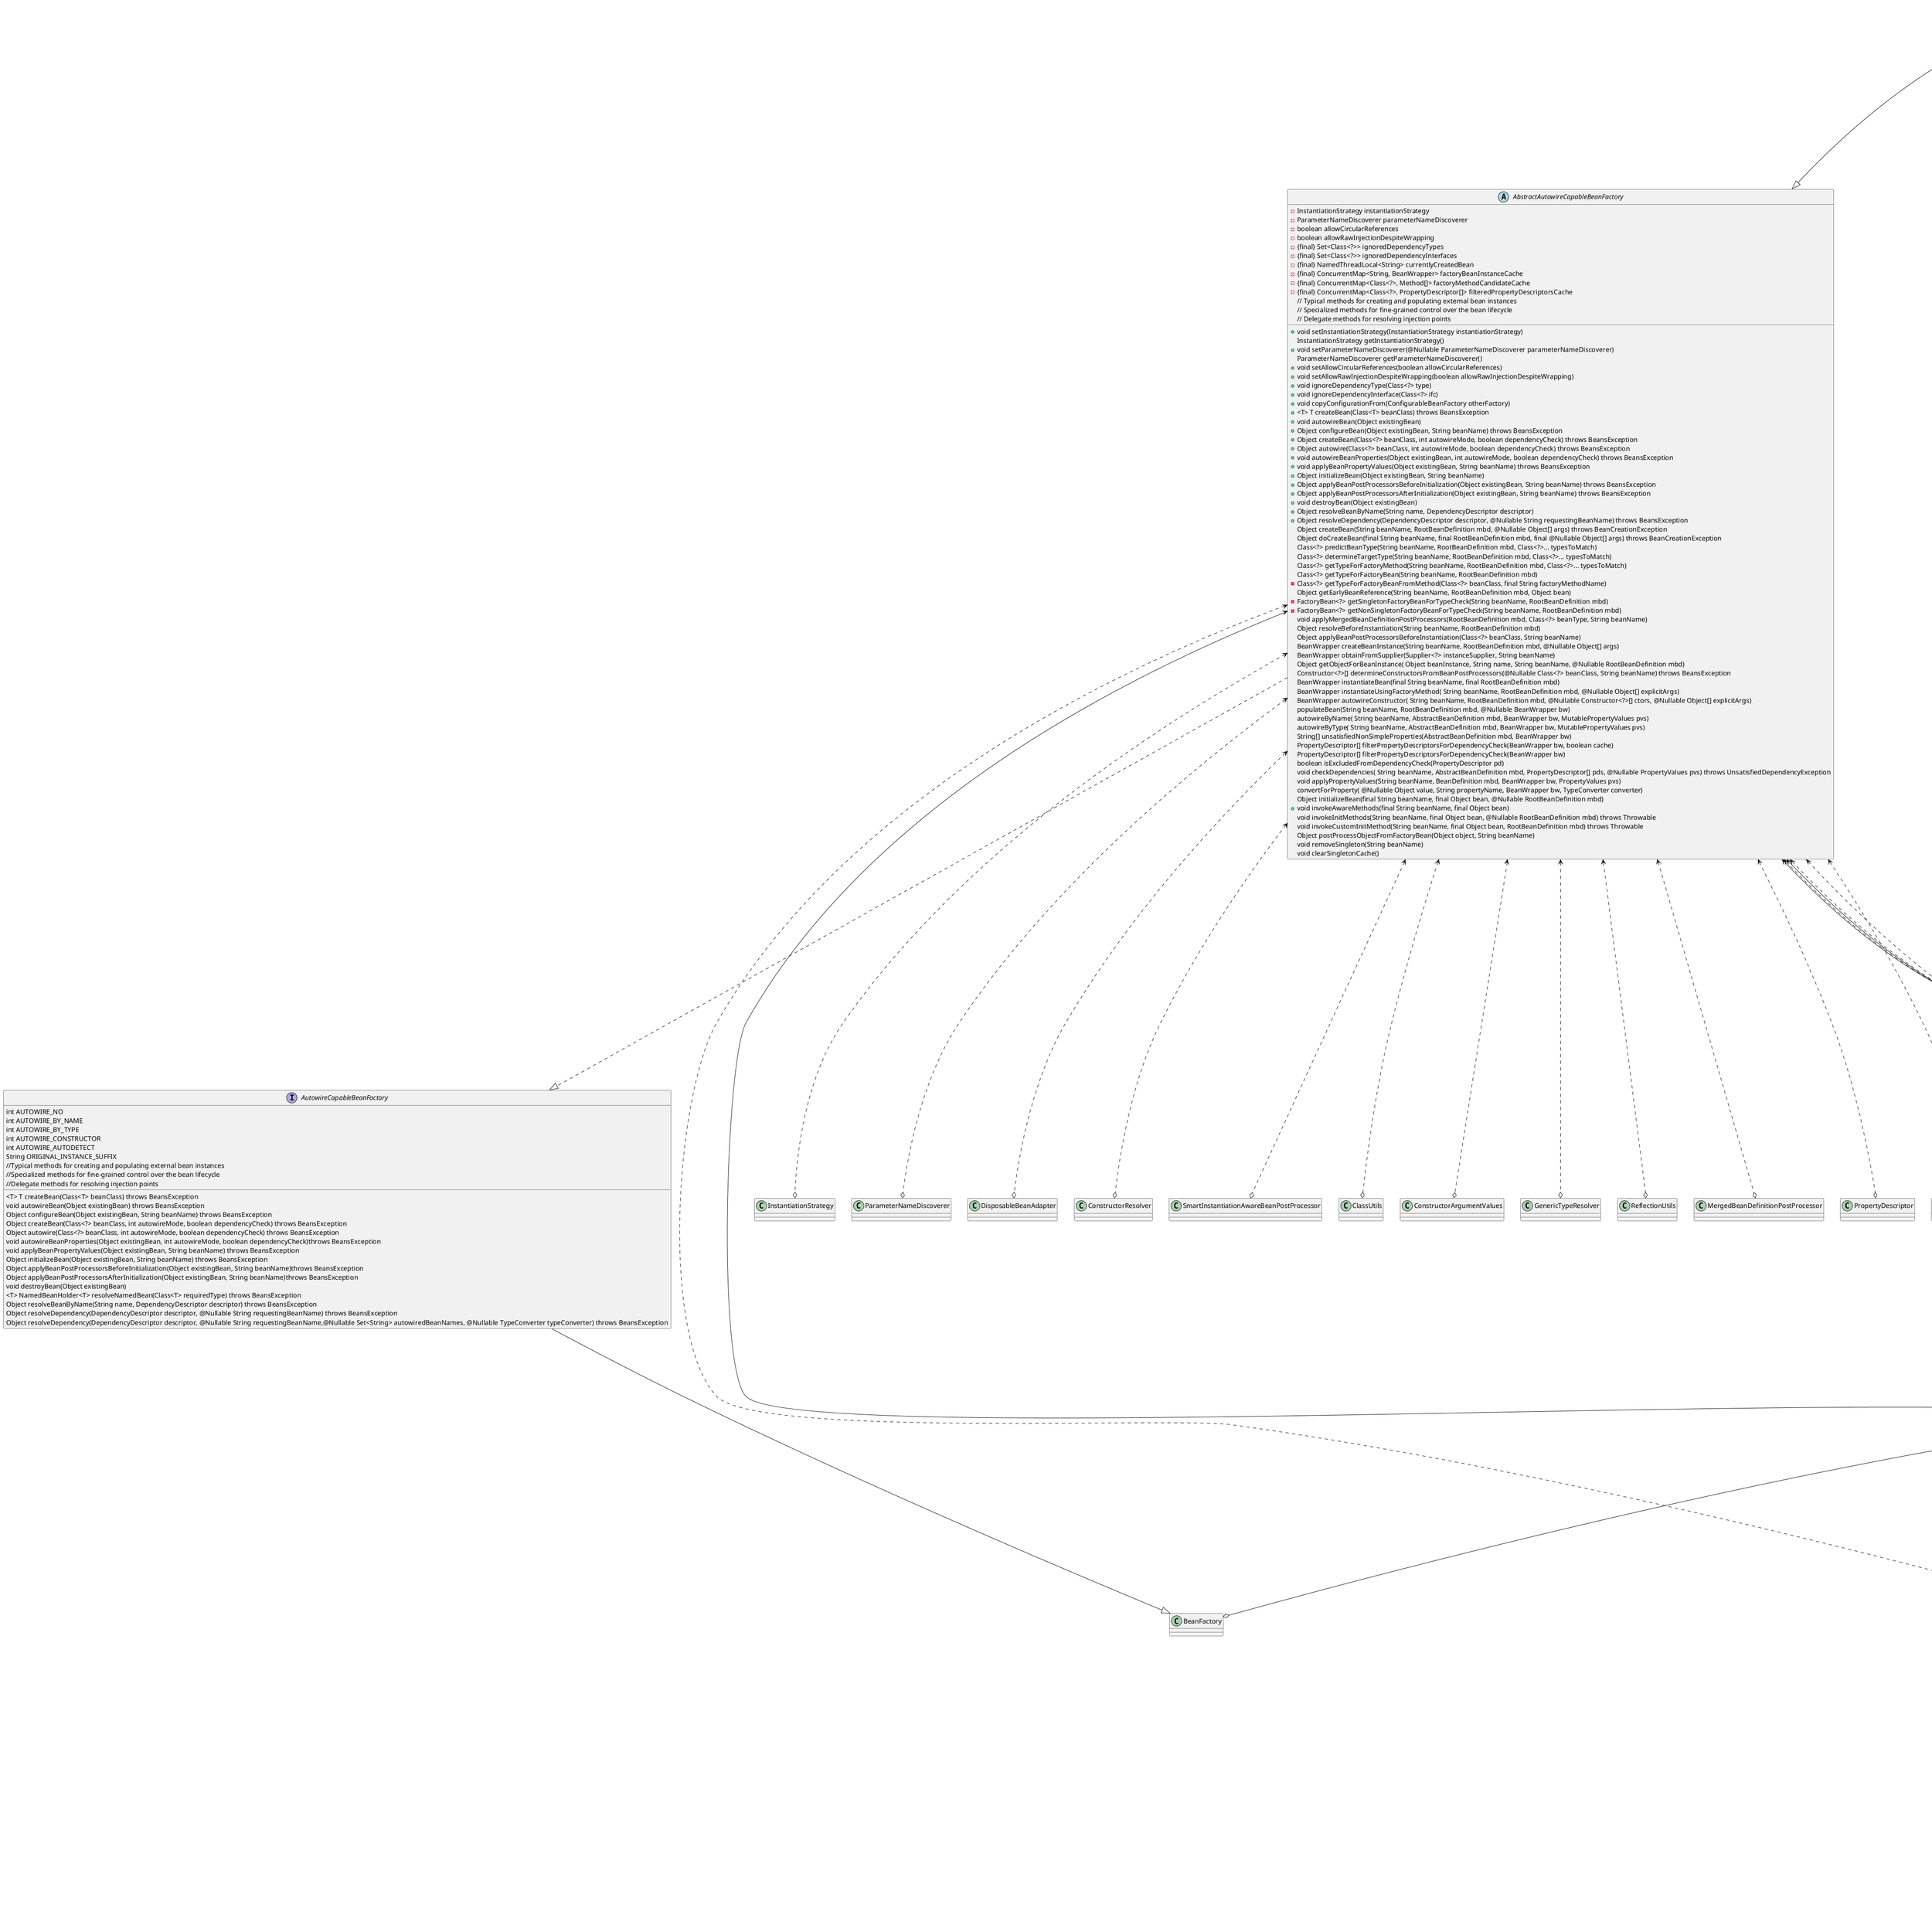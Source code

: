 @startuml
class DefaultListableBeanFactory{
}
class SimpleAliasRegistry{
    -{final} Map<String, String> aliasMap = new ConcurrentHashMap<>(16)
     +void registerAlias(String name, String alias)
     + boolean hasAlias(String name, String alias)
     + void removeAlias(String alias)
     + boolean isAlias(String name)
     + String[] getAliases(String name)
     + void resolveAliases(StringValueResolver valueResolver)
     + String canonicalName(String name)
       boolean allowAliasOverriding()
       void checkForAliasCircle(String name, String alias)
     - void retrieveAliases(String name, List<String> result)
}
class DefaultSingletonBeanRegistry{
   -{final}  Map<String, Object> singletonObjects
   -{final}  Map<String, ObjectFactory<?>> singletonFactories
   -{final}  Map<String, Object> earlySingletonObjects
   -{final}  Set<String> registeredSingletons
   -{final}  Set<String> singletonsCurrentlyInCreation
   -{final}  Set<String> inCreationCheckExclusions
   -{final}  Set<Exception> suppressedExceptions
   -{final}  boolean singletonsCurrentlyInDestruction
   -{final}  Map<String, Object> disposableBeans
   -{final}  Map<String, Set<String>> containedBeanMap
   -{final}  Map<String, Set<String>> dependentBeanMap
   -{final}  Map<String, Set<String>> dependenciesForBeanMap
   + void registerSingleton(String beanName, Object singletonObject) throws IllegalStateException
   + Object getSingleton(String beanName)
   + boolean containsSingleton(String beanName)
   + void setCurrentlyInCreation(String beanName, boolean inCreation)
   + boolean isCurrentlyInCreation(String beanName)
   + boolean isSingletonCurrentlyInCreation(String beanName)
   + void registerDisposableBean(String beanName, DisposableBean bean)
   + void registerContainedBean(String containedBeanName, String containingBeanName)
   + void registerDependentBean(String beanName, String dependentBeanName)
   + String[] getDependentBeans(String beanName)
   + String[] getDependenciesForBean(String beanName)
   + void destroySingletons()
   + void destroySingleton(String beanName)
   + {final}   Object getSingletonMutex()
     void addSingleton(String beanName, Object singletonObject)
     void addSingletonFactory(String beanName, ObjectFactory<?> singletonFactory)
     Object getSingleton(String beanName, boolean allowEarlyReference)
     Object getSingleton(String beanName, ObjectFactory<?> singletonFactory)
     void onSuppressedException(Exception ex)
     void removeSingleton(String beanName)
     String[] getSingletonNames()
     int getSingletonCount()
     boolean isActuallyInCreation(String beanName)
     void beforeSingletonCreation(String beanName)
     void afterSingletonCreation(String beanName)
     boolean isDependent(String beanName, String dependentBeanName)
     boolean hasDependentBean(String beanName)
     void clearSingletonCache()
     void destroyBean(String beanName, @Nullable DisposableBean bean)
   - boolean isDependent(String beanName, String dependentBeanName, @Nullable Set<String> alreadySeen)
}
abstract class FactoryBeanRegistrySupport{
    -{final} Map<String, Object> factoryBeanObjectCache
    Class<?> getTypeForFactoryBean(final FactoryBean<?> factoryBean)
    Object getCachedObjectForFactoryBean(String beanName)
    Object getObjectFromFactoryBean(FactoryBean<?> factory, String beanName, boolean shouldPostProcess)
    Object doGetObjectFromFactoryBean(final FactoryBean<?> factory, final String beanName) throws BeanCreationException
    Object postProcessObjectFromFactoryBean(Object object, String beanName) throws BeansException
    FactoryBean<?> getFactoryBean(String beanName, Object beanInstance) throws BeansException
    void removeSingleton(String beanName)
    void clearSingletonCache()
    AccessControlContext getAccessControlContext()
}
abstract class AbstractAutowireCapableBeanFactory{
    - InstantiationStrategy instantiationStrategy
    - ParameterNameDiscoverer parameterNameDiscoverer
    - boolean allowCircularReferences
    - boolean allowRawInjectionDespiteWrapping
    - {final} Set<Class<?>> ignoredDependencyTypes
    - {final} Set<Class<?>> ignoredDependencyInterfaces
    - {final} NamedThreadLocal<String> currentlyCreatedBean
    - {final} ConcurrentMap<String, BeanWrapper> factoryBeanInstanceCache
    - {final} ConcurrentMap<Class<?>, Method[]> factoryMethodCandidateCache
    - {final} ConcurrentMap<Class<?>, PropertyDescriptor[]> filteredPropertyDescriptorsCache
    + void setInstantiationStrategy(InstantiationStrategy instantiationStrategy)
      InstantiationStrategy getInstantiationStrategy()
    + void setParameterNameDiscoverer(@Nullable ParameterNameDiscoverer parameterNameDiscoverer)
      ParameterNameDiscoverer getParameterNameDiscoverer()
    + void setAllowCircularReferences(boolean allowCircularReferences)
    + void setAllowRawInjectionDespiteWrapping(boolean allowRawInjectionDespiteWrapping)
    + void ignoreDependencyType(Class<?> type)
    + void ignoreDependencyInterface(Class<?> ifc)
    + void copyConfigurationFrom(ConfigurableBeanFactory otherFactory)
 	// Typical methods for creating and populating external bean instances
    +  <T> T createBean(Class<T> beanClass) throws BeansException
    + void autowireBean(Object existingBean)
    + Object configureBean(Object existingBean, String beanName) throws BeansException
	// Specialized methods for fine-grained control over the bean lifecycle
    + Object createBean(Class<?> beanClass, int autowireMode, boolean dependencyCheck) throws BeansException
    + Object autowire(Class<?> beanClass, int autowireMode, boolean dependencyCheck) throws BeansException
    + void autowireBeanProperties(Object existingBean, int autowireMode, boolean dependencyCheck) throws BeansException
    + void applyBeanPropertyValues(Object existingBean, String beanName) throws BeansException
    + Object initializeBean(Object existingBean, String beanName)
    + Object applyBeanPostProcessorsBeforeInitialization(Object existingBean, String beanName) throws BeansException
    + Object applyBeanPostProcessorsAfterInitialization(Object existingBean, String beanName) throws BeansException
    + void destroyBean(Object existingBean)
    // Delegate methods for resolving injection points
    + Object resolveBeanByName(String name, DependencyDescriptor descriptor)
    + Object resolveDependency(DependencyDescriptor descriptor, @Nullable String requestingBeanName) throws BeansException
      Object createBean(String beanName, RootBeanDefinition mbd, @Nullable Object[] args) throws BeanCreationException
      Object doCreateBean(final String beanName, final RootBeanDefinition mbd, final @Nullable Object[] args) throws BeanCreationException
      Class<?> predictBeanType(String beanName, RootBeanDefinition mbd, Class<?>... typesToMatch)
      Class<?> determineTargetType(String beanName, RootBeanDefinition mbd, Class<?>... typesToMatch)
      Class<?> getTypeForFactoryMethod(String beanName, RootBeanDefinition mbd, Class<?>... typesToMatch)
      Class<?> getTypeForFactoryBean(String beanName, RootBeanDefinition mbd)
    - Class<?> getTypeForFactoryBeanFromMethod(Class<?> beanClass, final String factoryMethodName)
      Object getEarlyBeanReference(String beanName, RootBeanDefinition mbd, Object bean)
    - FactoryBean<?> getSingletonFactoryBeanForTypeCheck(String beanName, RootBeanDefinition mbd)
    - FactoryBean<?> getNonSingletonFactoryBeanForTypeCheck(String beanName, RootBeanDefinition mbd)
      void applyMergedBeanDefinitionPostProcessors(RootBeanDefinition mbd, Class<?> beanType, String beanName)
      Object resolveBeforeInstantiation(String beanName, RootBeanDefinition mbd)
      Object applyBeanPostProcessorsBeforeInstantiation(Class<?> beanClass, String beanName)
      BeanWrapper createBeanInstance(String beanName, RootBeanDefinition mbd, @Nullable Object[] args)
      BeanWrapper obtainFromSupplier(Supplier<?> instanceSupplier, String beanName)
      Object getObjectForBeanInstance( Object beanInstance, String name, String beanName, @Nullable RootBeanDefinition mbd)
      Constructor<?>[] determineConstructorsFromBeanPostProcessors(@Nullable Class<?> beanClass, String beanName) throws BeansException
      BeanWrapper instantiateBean(final String beanName, final RootBeanDefinition mbd)
      BeanWrapper instantiateUsingFactoryMethod( String beanName, RootBeanDefinition mbd, @Nullable Object[] explicitArgs)
      BeanWrapper autowireConstructor( String beanName, RootBeanDefinition mbd, @Nullable Constructor<?>[] ctors, @Nullable Object[] explicitArgs)
      populateBean(String beanName, RootBeanDefinition mbd, @Nullable BeanWrapper bw)
      autowireByName( String beanName, AbstractBeanDefinition mbd, BeanWrapper bw, MutablePropertyValues pvs)
      autowireByType( String beanName, AbstractBeanDefinition mbd, BeanWrapper bw, MutablePropertyValues pvs)
      String[] unsatisfiedNonSimpleProperties(AbstractBeanDefinition mbd, BeanWrapper bw)
      PropertyDescriptor[] filterPropertyDescriptorsForDependencyCheck(BeanWrapper bw, boolean cache)
      PropertyDescriptor[] filterPropertyDescriptorsForDependencyCheck(BeanWrapper bw)
      boolean isExcludedFromDependencyCheck(PropertyDescriptor pd)
      void checkDependencies( String beanName, AbstractBeanDefinition mbd, PropertyDescriptor[] pds, @Nullable PropertyValues pvs) throws UnsatisfiedDependencyException
      void applyPropertyValues(String beanName, BeanDefinition mbd, BeanWrapper bw, PropertyValues pvs)
      convertForProperty( @Nullable Object value, String propertyName, BeanWrapper bw, TypeConverter converter)
      Object initializeBean(final String beanName, final Object bean, @Nullable RootBeanDefinition mbd)
    + void invokeAwareMethods(final String beanName, final Object bean)
      void invokeInitMethods(String beanName, final Object bean, @Nullable RootBeanDefinition mbd) throws Throwable
      void invokeCustomInitMethod(String beanName, final Object bean, RootBeanDefinition mbd) throws Throwable
      Object postProcessObjectFromFactoryBean(Object object, String beanName)
      void removeSingleton(String beanName)
      void clearSingletonCache()

}
abstract class AbstractBeanFactory{
    - BeanFactory parentBeanFactory
    - ClassLoader beanClassLoader
    - ClassLoader tempClassLoader
    - boolean cacheBeanMetadata
    - BeanExpressionResolver beanExpressionResolver
    - ConversionService conversionService
    - {final} Set<PropertyEditorRegistrar> propertyEditorRegistrars
    - {final}  Map<Class<?>, Class<? extends PropertyEditor>> customEditors
    - TypeConverter typeConverter
    - List<StringValueResolver> embeddedValueResolvers
    - List<BeanPostProcessor> beanPostProcessors
    - {volatile} boolean hasInstantiationAwareBeanPostProcessors
    - {volatile} boolean hasDestructionAwareBeanPostProcessors
    - {final} Map<String, Scope> scopes
    - SecurityContextProvider securityContextProvider
    - {final} Map<String, RootBeanDefinition> mergedBeanDefinitions
    - {final} Set<String> alreadyCreated
    - {final} ThreadLocal<Object> prototypesCurrentlyInCreation
    + Object getBean(String name) throws BeansException
    + <T> T getBean(String name, Class<T> requiredType) throws BeansException
    + Object getBean(String name, Object... args) throws BeansException
    + <T> T getBean(String name, @Nullable Class<T> requiredType, @Nullable Object... args) throws BeansException
      <T> T doGetBean(final String name, @Nullable final Class<T> requiredType,@Nullable final Object[] args, boolean typeCheckOnly) throws BeansException
    + boolean containsBean(String name)
    + boolean isSingleton(String name) throws NoSuchBeanDefinitionException
    + boolean isPrototype(String name) throws NoSuchBeanDefinitionException
    + boolean isTypeMatch(String name, ResolvableType typeToMatch) throws NoSuchBeanDefinitionException
    + boolean isTypeMatch(String name, Class<?> typeToMatch) throws NoSuchBeanDefinitionException
    + Class<?> getType(String name) throws NoSuchBeanDefinitionException
    + String[] getAliases(String name)
    + BeanFactory getParentBeanFactory()
    + boolean containsLocalBean(String name)
    + void setParentBeanFactory(@Nullable BeanFactory parentBeanFactory)
    + void setBeanClassLoader(@Nullable ClassLoader beanClassLoader)
    + ClassLoader getBeanClassLoader()
    + void setTempClassLoader(@Nullable ClassLoader tempClassLoader)
    + ClassLoader getTempClassLoader()
    + void setCacheBeanMetadata(boolean cacheBeanMetadata)
    + boolean isCacheBeanMetadata()
    + void setBeanExpressionResolver(@Nullable BeanExpressionResolver resolver)
    + BeanExpressionResolver getBeanExpressionResolver()
    + void setConversionService(@Nullable ConversionService conversionService)
    + ConversionService getConversionService()
    + void addPropertyEditorRegistrar(PropertyEditorRegistrar registrar)
    + Set<PropertyEditorRegistrar> getPropertyEditorRegistrars()
    + void registerCustomEditor(Class<?> requiredType, Class<? extends PropertyEditor> propertyEditorClass)
    + void copyRegisteredEditorsTo(PropertyEditorRegistry registry)
    + Map<Class<?>, Class<? extends PropertyEditor>> getCustomEditors()
    + void setTypeConverter(TypeConverter typeConverter)
      TypeConverter getCustomTypeConverter()
    + TypeConverter getTypeConverter()
    + void addEmbeddedValueResolver(StringValueResolver valueResolver)
    + boolean hasEmbeddedValueResolver()
    + String resolveEmbeddedValue(@Nullable String value)
    + void addBeanPostProcessor(BeanPostProcessor beanPostProcessor)
    + int getBeanPostProcessorCount()
      List<BeanPostProcessor> getBeanPostProcessors()
      boolean hasInstantiationAwareBeanPostProcessors()
      boolean hasDestructionAwareBeanPostProcessors()
    + void registerScope(String scopeName, Scope scope)
    + String[] getRegisteredScopeNames()
    + Scope getRegisteredScope(String scopeName)
    + void setSecurityContextProvider(SecurityContextProvider securityProvider)
    + AccessControlContext getAccessControlContext()
    + void copyConfigurationFrom(ConfigurableBeanFactory otherFactory)
    + BeanDefinition getMergedBeanDefinition(String name) throws BeansException
      boolean isFactoryBean(String name) throws NoSuchBeanDefinitionException
      boolean isActuallyInCreation(String beanName
      boolean isPrototypeCurrentlyInCreation(String beanName)
      void beforePrototypeCreation(String beanName)
      void afterPrototypeCreation(String beanName)
    + void destroyBean(String beanName, Object beanInstance)
      void destroyBean(String beanName, Object bean, RootBeanDefinition mbd)
    + void destroyScopedBean(String beanName)
      String transformedBeanName(String name)
      String originalBeanName(String name)
      void initBeanWrapper(BeanWrapper bw)
      void registerCustomEditors(PropertyEditorRegistry registry)
      RootBeanDefinition getMergedLocalBeanDefinition(String beanName) throws BeansException
      RootBeanDefinition getMergedBeanDefinition(String beanName, BeanDefinition bd) throws BeanDefinitionStoreException
      RootBeanDefinition getMergedBeanDefinition(String beanName, BeanDefinition bd, @Nullable BeanDefinition containingBd) throws BeanDefinitionStoreException
      void checkMergedBeanDefinition(RootBeanDefinition mbd, String beanName, @Nullable Object[] args) throws BeanDefinitionStoreException
      void clearMergedBeanDefinition(String beanName)
      void clearMetadataCache()
      Class<?> resolveBeanClass(final RootBeanDefinition mbd, String beanName, final Class<?>... typesToMatch) throws CannotLoadBeanClassException
      Class<?> doResolveBeanClass(RootBeanDefinition mbd, Class<?>... typesToMatch) throws ClassNotFoundException
      Object evaluateBeanDefinitionString(@Nullable String value, @Nullable BeanDefinition beanDefinition)
      Class<?> predictBeanType(String beanName, RootBeanDefinition mbd, Class<?>... typesToMatch)
      boolean isFactoryBean(String beanName, RootBeanDefinition mbd)
      Class<?> getTypeForFactoryBean(String beanName, RootBeanDefinition mbd)
      void markBeanAsCreated(String beanName)
      void cleanupAfterBeanCreationFailure(String beanName)
      boolean isBeanEligibleForMetadataCaching(String beanName)
      boolean removeSingletonIfCreatedForTypeCheckOnly(String beanName)
      boolean hasBeanCreationStarted()
      Object getObjectForBeanInstance( Object beanInstance, String name, String beanName, @Nullable RootBeanDefinition mbd)
    + boolean isBeanNameInUse(String beanName)
      boolean requiresDestruction(Object bean, RootBeanDefinition mbd)
      void registerDisposableBeanIfNecessary(String beanName, Object bean, RootBeanDefinition mbd)
      abstract boolean containsBeanDefinition(String beanName)
      abstract BeanDefinition getBeanDefinition(String beanName) throws BeansException
      abstract Object createBean(String beanName, RootBeanDefinition mbd, @Nullable Object[] args) throws BeanCreationException
}
interface ConfigurableListableBeanFactory{
    void ignoreDependencyType(Class<?> type)
    void ignoreDependencyInterface(Class<?> ifc)
    void registerResolvableDependency(Class<?> dependencyType, @Nullable Object autowiredValue)
    boolean isAutowireCandidate(String beanName, DependencyDescriptor descriptor)throws NoSuchBeanDefinitionException
    BeanDefinition getBeanDefinition(String beanName) throws NoSuchBeanDefinitionException
    Iterator<String> getBeanNamesIterator()
    void clearMetadataCache()
    void freezeConfiguration()
    boolean isConfigurationFrozen()
    void preInstantiateSingletons() throws BeansException
}
interface ConfigurableBeanFactory{
    String SCOPE_SINGLETON
    String SCOPE_PROTOTYPE
    void setParentBeanFactory(BeanFactory parentBeanFactory) throws IllegalStateException
    void setBeanClassLoader(@Nullable ClassLoader beanClassLoader)
    ClassLoader getBeanClassLoader()
    void setTempClassLoader(@Nullable ClassLoader tempClassLoader)
    ClassLoader getTempClassLoader()
    void setCacheBeanMetadata(boolean cacheBeanMetadata)
    boolean isCacheBeanMetadata()
    void setBeanExpressionResolver(@Nullable BeanExpressionResolver resolver)
    BeanExpressionResolver getBeanExpressionResolver()
    void setConversionService(@Nullable ConversionService conversionService)
    ConversionService getConversionService()
    void addPropertyEditorRegistrar(PropertyEditorRegistrar registrar)
    void registerCustomEditor(Class<?> requiredType, Class<? extends PropertyEditor> propertyEditorClass)
    void copyRegisteredEditorsTo(PropertyEditorRegistry registry)
    void setTypeConverter(TypeConverter typeConverter)
    TypeConverter getTypeConverter()
    void addEmbeddedValueResolver(StringValueResolver valueResolver)
    boolean hasEmbeddedValueResolver()
    String resolveEmbeddedValue(String value)
    void addBeanPostProcessor(BeanPostProcessor beanPostProcessor)
    int getBeanPostProcessorCount()
    void registerScope(String scopeName, Scope scope)
    String[] getRegisteredScopeNames()
    Scope getRegisteredScope(String scopeName)
    void copyConfigurationFrom(ConfigurableBeanFactory otherFactory)
    void registerAlias(String beanName, String alias) throws BeanDefinitionStoreException
    void resolveAliases(StringValueResolver valueResolver)
    BeanDefinition getMergedBeanDefinition(String beanName) throws NoSuchBeanDefinitionException
    boolean isFactoryBean(String name) throws NoSuchBeanDefinitionException
    void setCurrentlyInCreation(String beanName, boolean inCreation)
    boolean isCurrentlyInCreation(String beanName)
    void registerDependentBean(String beanName, String dependentBeanName)
    String[] getDependentBeans(String beanName)
    String[] getDependenciesForBean(String beanName)
    void destroyBean(String beanName, Object beanInstance)
    void destroyScopedBean(String beanName)
    void destroySingletons()
}
interface SingletonBeanRegistry{
    void registerSingleton(String beanName, Object singletonObject)
    Object getSingleton(String beanName)
    boolean containsSingleton(String beanName)
    String[] getSingletonNames()
    int getSingletonCount()
    Object getSingletonMutex()
}
interface HierarchicalBeanFactory{
    BeanFactory getParentBeanFactory()
    boolean containsLocalBean(String name)
}
interface AutowireCapableBeanFactory{
   int AUTOWIRE_NO
   int AUTOWIRE_BY_NAME
   int AUTOWIRE_BY_TYPE
   int AUTOWIRE_CONSTRUCTOR
   int AUTOWIRE_AUTODETECT
   String ORIGINAL_INSTANCE_SUFFIX
   //Typical methods for creating and populating external bean instances
   <T> T createBean(Class<T> beanClass) throws BeansException
   void autowireBean(Object existingBean) throws BeansException
   Object configureBean(Object existingBean, String beanName) throws BeansException
   //Specialized methods for fine-grained control over the bean lifecycle
   Object createBean(Class<?> beanClass, int autowireMode, boolean dependencyCheck) throws BeansException
   Object autowire(Class<?> beanClass, int autowireMode, boolean dependencyCheck) throws BeansException
   void autowireBeanProperties(Object existingBean, int autowireMode, boolean dependencyCheck)throws BeansException
   void applyBeanPropertyValues(Object existingBean, String beanName) throws BeansException
   Object initializeBean(Object existingBean, String beanName) throws BeansException
   Object applyBeanPostProcessorsBeforeInitialization(Object existingBean, String beanName)throws BeansException
   Object applyBeanPostProcessorsAfterInitialization(Object existingBean, String beanName)throws BeansException
   void destroyBean(Object existingBean)
   //Delegate methods for resolving injection points
   <T> NamedBeanHolder<T> resolveNamedBean(Class<T> requiredType) throws BeansException
   Object resolveBeanByName(String name, DependencyDescriptor descriptor) throws BeansException
   Object resolveDependency(DependencyDescriptor descriptor, @Nullable String requestingBeanName) throws BeansException
   Object resolveDependency(DependencyDescriptor descriptor, @Nullable String requestingBeanName,@Nullable Set<String> autowiredBeanNames, @Nullable TypeConverter typeConverter) throws BeansException
}
SimpleAliasRegistry ..|>AliasRegistry
DefaultSingletonBeanRegistry --|>SimpleAliasRegistry
DefaultSingletonBeanRegistry ..|>SingletonBeanRegistry
FactoryBeanRegistrySupport --|>DefaultSingletonBeanRegistry
AbstractBeanFactory --|>FactoryBeanRegistrySupport
AbstractBeanFactory ..|>ConfigurableBeanFactory
AbstractAutowireCapableBeanFactory ..|>AutowireCapableBeanFactory
AutowireCapableBeanFactory --|>BeanFactory
DefaultListableBeanFactory --|>AbstractAutowireCapableBeanFactory
DefaultListableBeanFactory ..|>BeanDefinitionRegistry
DefaultListableBeanFactory ..|>ConfigurableListableBeanFactory
ConfigurableListableBeanFactory --|>ConfigurableBeanFactory
ConfigurableBeanFactory --|>HierarchicalBeanFactory
ConfigurableBeanFactory --|> SingletonBeanRegistry
ConfigurableBeanFactory <..o ClassLoader
ConfigurableBeanFactory <..o BeanExpressionResolver
ConfigurableBeanFactory <..o ConversionService
ConfigurableBeanFactory <..o PropertyEditorRegistrar
ConfigurableBeanFactory <..o PropertyEditor
ConfigurableBeanFactory <..o PropertyEditorRegistry
ConfigurableBeanFactory <..o TypeConverter
ConfigurableBeanFactory <..o StringValueResolver
ConfigurableBeanFactory <..o BeanPostProcessor
ConfigurableBeanFactory <..o Scope
ConfigurableBeanFactory <..o AccessControlContext
ConfigurableBeanFactory <..o BeanDefinition
AbstractBeanFactory <--o BeanFactory
AbstractBeanFactory <--o BeanExpressionResolver
AbstractBeanFactory <--o ConversionService
AbstractBeanFactory <..o PropertyEditorRegistrar
AbstractBeanFactory <..o TypeConverter
AbstractBeanFactory <..o BeanPostProcessor
AbstractBeanFactory <--o Scope
AbstractBeanFactory <..o BeanDefinition
AbstractBeanFactory <--o RootBeanDefinition
AbstractBeanFactory <--o FactoryBean
AbstractBeanFactory <..o BeanFactoryUtils
AbstractBeanFactory <..o ClassLoader
AbstractBeanFactory <..o InstantiationAwareBeanPostProcessor
AbstractBeanFactory <..o DestructionAwareBeanPostProcessor
AbstractBeanFactory <..o BeanWrapper
AbstractAutowireCapableBeanFactory <..o InstantiationStrategy
AbstractAutowireCapableBeanFactory <..o ParameterNameDiscoverer
AbstractAutowireCapableBeanFactory <--o RootBeanDefinition
AbstractAutowireCapableBeanFactory <--o BeanWrapper
AbstractAutowireCapableBeanFactory <--o BeanPostProcessor
AbstractAutowireCapableBeanFactory <..o DisposableBeanAdapter
AbstractAutowireCapableBeanFactory <..o ConstructorResolver
AbstractAutowireCapableBeanFactory <..o SmartInstantiationAwareBeanPostProcessor
AbstractAutowireCapableBeanFactory <..o ClassUtils
AbstractAutowireCapableBeanFactory <..o ConstructorArgumentValues
AbstractAutowireCapableBeanFactory <..o ConstructorArgumentValues.ValueHolder
AbstractAutowireCapableBeanFactory <..o ConstructorArgumentValues.AutowireUtils
AbstractAutowireCapableBeanFactory <..o GenericTypeResolver
AbstractAutowireCapableBeanFactory <..o ReflectionUtils
AbstractAutowireCapableBeanFactory <..o MergedBeanDefinitionPostProcessor
AbstractAutowireCapableBeanFactory <..o InstantiationAwareBeanPostProcessor
AbstractAutowireCapableBeanFactory <..o PropertyDescriptor
AbstractAutowireCapableBeanFactory <..o MutablePropertyValues
AbstractAutowireCapableBeanFactory <..o TypeConverter
AbstractAutowireCapableBeanFactory <..o PropertyAccessorUtils
AbstractAutowireCapableBeanFactory <..o BeanUtils
@enduml
